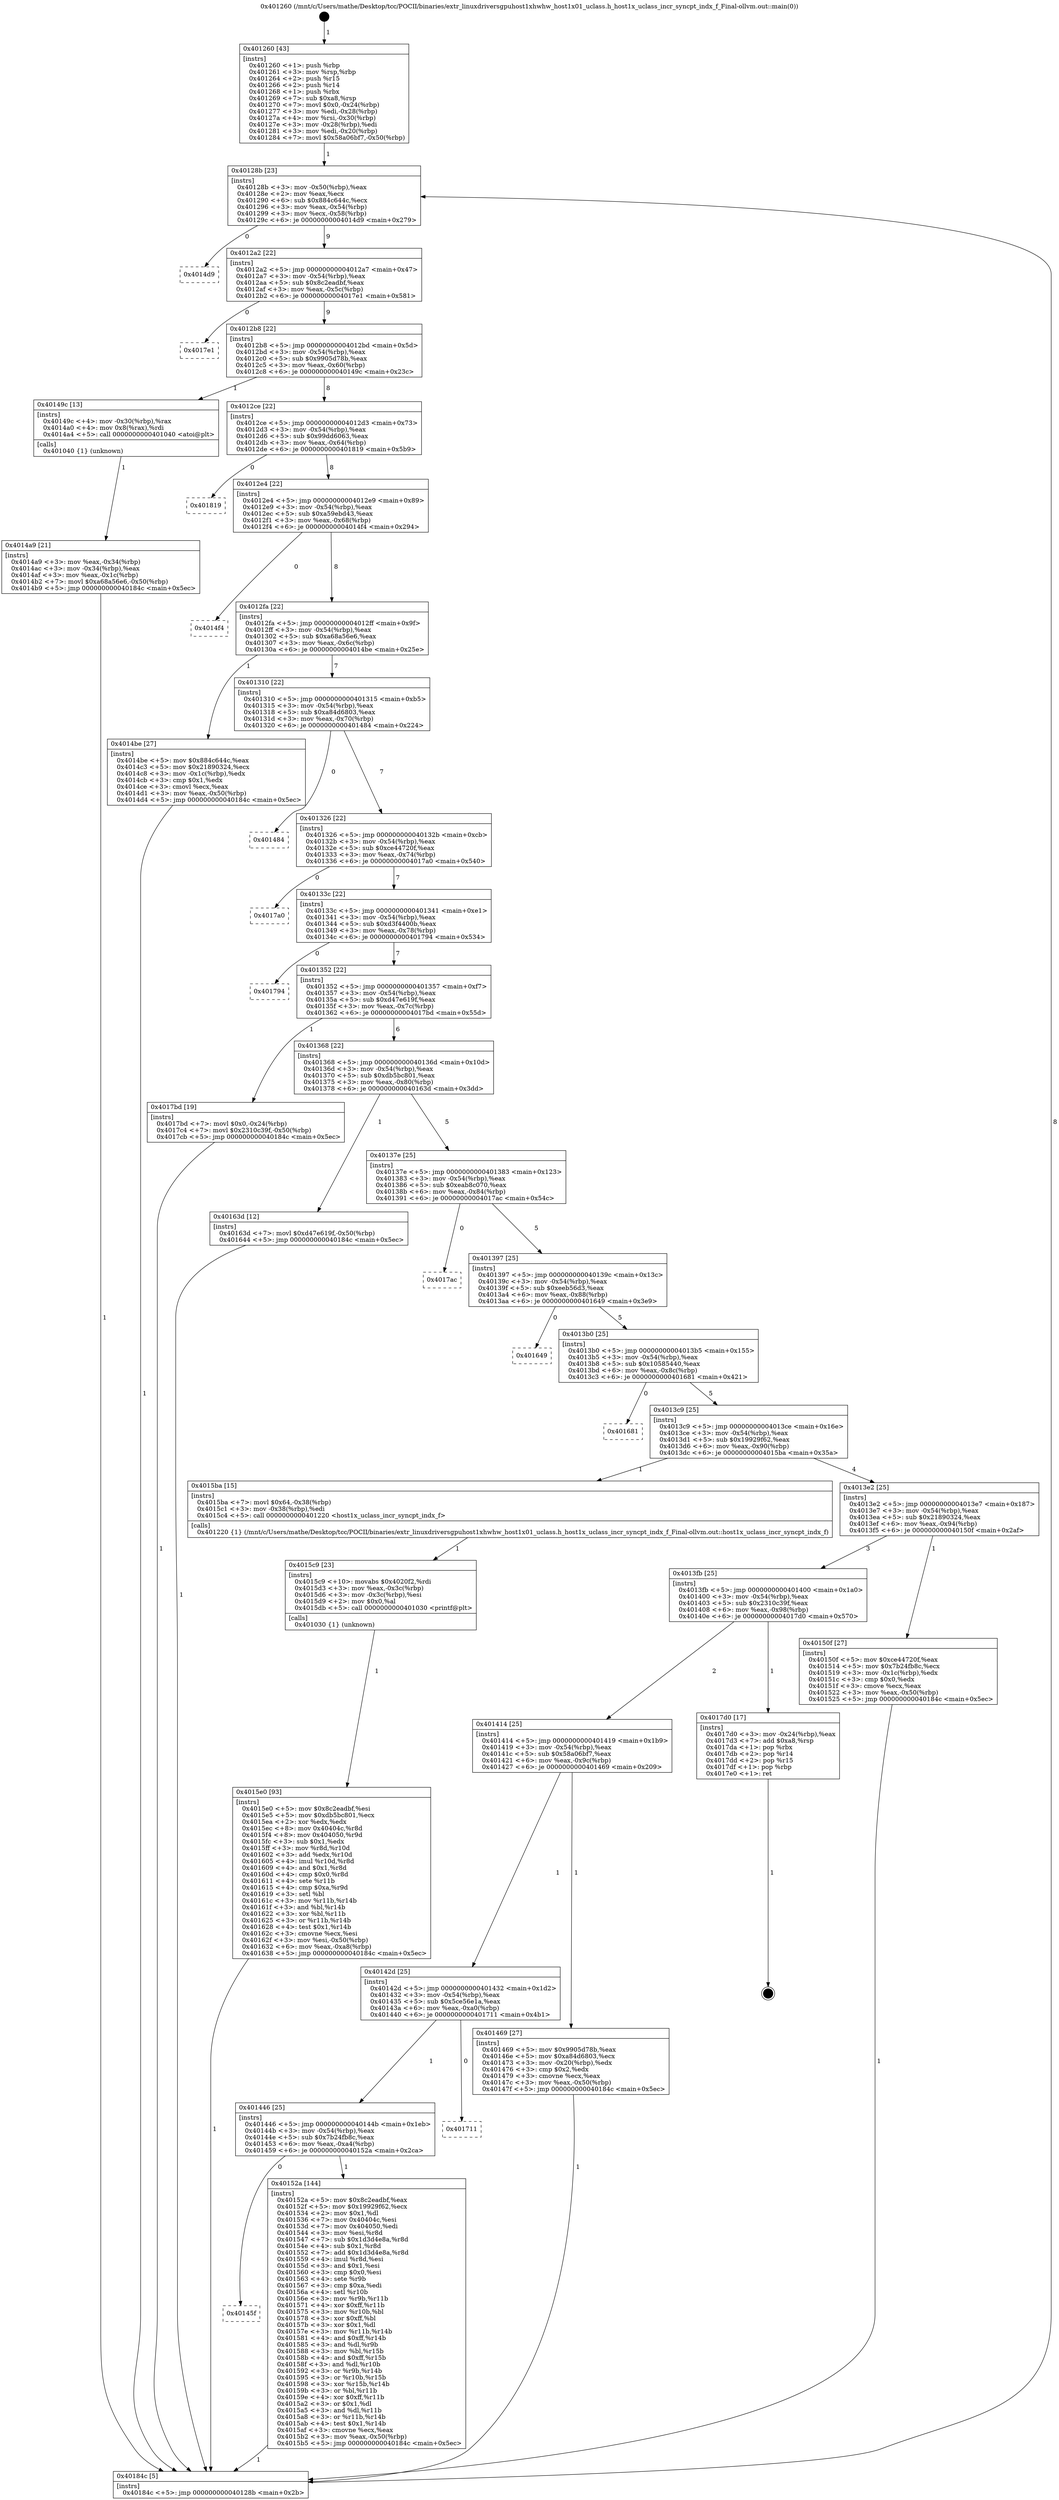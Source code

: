digraph "0x401260" {
  label = "0x401260 (/mnt/c/Users/mathe/Desktop/tcc/POCII/binaries/extr_linuxdriversgpuhost1xhwhw_host1x01_uclass.h_host1x_uclass_incr_syncpt_indx_f_Final-ollvm.out::main(0))"
  labelloc = "t"
  node[shape=record]

  Entry [label="",width=0.3,height=0.3,shape=circle,fillcolor=black,style=filled]
  "0x40128b" [label="{
     0x40128b [23]\l
     | [instrs]\l
     &nbsp;&nbsp;0x40128b \<+3\>: mov -0x50(%rbp),%eax\l
     &nbsp;&nbsp;0x40128e \<+2\>: mov %eax,%ecx\l
     &nbsp;&nbsp;0x401290 \<+6\>: sub $0x884c644c,%ecx\l
     &nbsp;&nbsp;0x401296 \<+3\>: mov %eax,-0x54(%rbp)\l
     &nbsp;&nbsp;0x401299 \<+3\>: mov %ecx,-0x58(%rbp)\l
     &nbsp;&nbsp;0x40129c \<+6\>: je 00000000004014d9 \<main+0x279\>\l
  }"]
  "0x4014d9" [label="{
     0x4014d9\l
  }", style=dashed]
  "0x4012a2" [label="{
     0x4012a2 [22]\l
     | [instrs]\l
     &nbsp;&nbsp;0x4012a2 \<+5\>: jmp 00000000004012a7 \<main+0x47\>\l
     &nbsp;&nbsp;0x4012a7 \<+3\>: mov -0x54(%rbp),%eax\l
     &nbsp;&nbsp;0x4012aa \<+5\>: sub $0x8c2eadbf,%eax\l
     &nbsp;&nbsp;0x4012af \<+3\>: mov %eax,-0x5c(%rbp)\l
     &nbsp;&nbsp;0x4012b2 \<+6\>: je 00000000004017e1 \<main+0x581\>\l
  }"]
  Exit [label="",width=0.3,height=0.3,shape=circle,fillcolor=black,style=filled,peripheries=2]
  "0x4017e1" [label="{
     0x4017e1\l
  }", style=dashed]
  "0x4012b8" [label="{
     0x4012b8 [22]\l
     | [instrs]\l
     &nbsp;&nbsp;0x4012b8 \<+5\>: jmp 00000000004012bd \<main+0x5d\>\l
     &nbsp;&nbsp;0x4012bd \<+3\>: mov -0x54(%rbp),%eax\l
     &nbsp;&nbsp;0x4012c0 \<+5\>: sub $0x9905d78b,%eax\l
     &nbsp;&nbsp;0x4012c5 \<+3\>: mov %eax,-0x60(%rbp)\l
     &nbsp;&nbsp;0x4012c8 \<+6\>: je 000000000040149c \<main+0x23c\>\l
  }"]
  "0x4015e0" [label="{
     0x4015e0 [93]\l
     | [instrs]\l
     &nbsp;&nbsp;0x4015e0 \<+5\>: mov $0x8c2eadbf,%esi\l
     &nbsp;&nbsp;0x4015e5 \<+5\>: mov $0xdb5bc801,%ecx\l
     &nbsp;&nbsp;0x4015ea \<+2\>: xor %edx,%edx\l
     &nbsp;&nbsp;0x4015ec \<+8\>: mov 0x40404c,%r8d\l
     &nbsp;&nbsp;0x4015f4 \<+8\>: mov 0x404050,%r9d\l
     &nbsp;&nbsp;0x4015fc \<+3\>: sub $0x1,%edx\l
     &nbsp;&nbsp;0x4015ff \<+3\>: mov %r8d,%r10d\l
     &nbsp;&nbsp;0x401602 \<+3\>: add %edx,%r10d\l
     &nbsp;&nbsp;0x401605 \<+4\>: imul %r10d,%r8d\l
     &nbsp;&nbsp;0x401609 \<+4\>: and $0x1,%r8d\l
     &nbsp;&nbsp;0x40160d \<+4\>: cmp $0x0,%r8d\l
     &nbsp;&nbsp;0x401611 \<+4\>: sete %r11b\l
     &nbsp;&nbsp;0x401615 \<+4\>: cmp $0xa,%r9d\l
     &nbsp;&nbsp;0x401619 \<+3\>: setl %bl\l
     &nbsp;&nbsp;0x40161c \<+3\>: mov %r11b,%r14b\l
     &nbsp;&nbsp;0x40161f \<+3\>: and %bl,%r14b\l
     &nbsp;&nbsp;0x401622 \<+3\>: xor %bl,%r11b\l
     &nbsp;&nbsp;0x401625 \<+3\>: or %r11b,%r14b\l
     &nbsp;&nbsp;0x401628 \<+4\>: test $0x1,%r14b\l
     &nbsp;&nbsp;0x40162c \<+3\>: cmovne %ecx,%esi\l
     &nbsp;&nbsp;0x40162f \<+3\>: mov %esi,-0x50(%rbp)\l
     &nbsp;&nbsp;0x401632 \<+6\>: mov %eax,-0xa8(%rbp)\l
     &nbsp;&nbsp;0x401638 \<+5\>: jmp 000000000040184c \<main+0x5ec\>\l
  }"]
  "0x40149c" [label="{
     0x40149c [13]\l
     | [instrs]\l
     &nbsp;&nbsp;0x40149c \<+4\>: mov -0x30(%rbp),%rax\l
     &nbsp;&nbsp;0x4014a0 \<+4\>: mov 0x8(%rax),%rdi\l
     &nbsp;&nbsp;0x4014a4 \<+5\>: call 0000000000401040 \<atoi@plt\>\l
     | [calls]\l
     &nbsp;&nbsp;0x401040 \{1\} (unknown)\l
  }"]
  "0x4012ce" [label="{
     0x4012ce [22]\l
     | [instrs]\l
     &nbsp;&nbsp;0x4012ce \<+5\>: jmp 00000000004012d3 \<main+0x73\>\l
     &nbsp;&nbsp;0x4012d3 \<+3\>: mov -0x54(%rbp),%eax\l
     &nbsp;&nbsp;0x4012d6 \<+5\>: sub $0x99dd6063,%eax\l
     &nbsp;&nbsp;0x4012db \<+3\>: mov %eax,-0x64(%rbp)\l
     &nbsp;&nbsp;0x4012de \<+6\>: je 0000000000401819 \<main+0x5b9\>\l
  }"]
  "0x4015c9" [label="{
     0x4015c9 [23]\l
     | [instrs]\l
     &nbsp;&nbsp;0x4015c9 \<+10\>: movabs $0x4020f2,%rdi\l
     &nbsp;&nbsp;0x4015d3 \<+3\>: mov %eax,-0x3c(%rbp)\l
     &nbsp;&nbsp;0x4015d6 \<+3\>: mov -0x3c(%rbp),%esi\l
     &nbsp;&nbsp;0x4015d9 \<+2\>: mov $0x0,%al\l
     &nbsp;&nbsp;0x4015db \<+5\>: call 0000000000401030 \<printf@plt\>\l
     | [calls]\l
     &nbsp;&nbsp;0x401030 \{1\} (unknown)\l
  }"]
  "0x401819" [label="{
     0x401819\l
  }", style=dashed]
  "0x4012e4" [label="{
     0x4012e4 [22]\l
     | [instrs]\l
     &nbsp;&nbsp;0x4012e4 \<+5\>: jmp 00000000004012e9 \<main+0x89\>\l
     &nbsp;&nbsp;0x4012e9 \<+3\>: mov -0x54(%rbp),%eax\l
     &nbsp;&nbsp;0x4012ec \<+5\>: sub $0xa59ebd43,%eax\l
     &nbsp;&nbsp;0x4012f1 \<+3\>: mov %eax,-0x68(%rbp)\l
     &nbsp;&nbsp;0x4012f4 \<+6\>: je 00000000004014f4 \<main+0x294\>\l
  }"]
  "0x40145f" [label="{
     0x40145f\l
  }", style=dashed]
  "0x4014f4" [label="{
     0x4014f4\l
  }", style=dashed]
  "0x4012fa" [label="{
     0x4012fa [22]\l
     | [instrs]\l
     &nbsp;&nbsp;0x4012fa \<+5\>: jmp 00000000004012ff \<main+0x9f\>\l
     &nbsp;&nbsp;0x4012ff \<+3\>: mov -0x54(%rbp),%eax\l
     &nbsp;&nbsp;0x401302 \<+5\>: sub $0xa68a56e6,%eax\l
     &nbsp;&nbsp;0x401307 \<+3\>: mov %eax,-0x6c(%rbp)\l
     &nbsp;&nbsp;0x40130a \<+6\>: je 00000000004014be \<main+0x25e\>\l
  }"]
  "0x40152a" [label="{
     0x40152a [144]\l
     | [instrs]\l
     &nbsp;&nbsp;0x40152a \<+5\>: mov $0x8c2eadbf,%eax\l
     &nbsp;&nbsp;0x40152f \<+5\>: mov $0x19929f62,%ecx\l
     &nbsp;&nbsp;0x401534 \<+2\>: mov $0x1,%dl\l
     &nbsp;&nbsp;0x401536 \<+7\>: mov 0x40404c,%esi\l
     &nbsp;&nbsp;0x40153d \<+7\>: mov 0x404050,%edi\l
     &nbsp;&nbsp;0x401544 \<+3\>: mov %esi,%r8d\l
     &nbsp;&nbsp;0x401547 \<+7\>: sub $0x1d3d4e8a,%r8d\l
     &nbsp;&nbsp;0x40154e \<+4\>: sub $0x1,%r8d\l
     &nbsp;&nbsp;0x401552 \<+7\>: add $0x1d3d4e8a,%r8d\l
     &nbsp;&nbsp;0x401559 \<+4\>: imul %r8d,%esi\l
     &nbsp;&nbsp;0x40155d \<+3\>: and $0x1,%esi\l
     &nbsp;&nbsp;0x401560 \<+3\>: cmp $0x0,%esi\l
     &nbsp;&nbsp;0x401563 \<+4\>: sete %r9b\l
     &nbsp;&nbsp;0x401567 \<+3\>: cmp $0xa,%edi\l
     &nbsp;&nbsp;0x40156a \<+4\>: setl %r10b\l
     &nbsp;&nbsp;0x40156e \<+3\>: mov %r9b,%r11b\l
     &nbsp;&nbsp;0x401571 \<+4\>: xor $0xff,%r11b\l
     &nbsp;&nbsp;0x401575 \<+3\>: mov %r10b,%bl\l
     &nbsp;&nbsp;0x401578 \<+3\>: xor $0xff,%bl\l
     &nbsp;&nbsp;0x40157b \<+3\>: xor $0x1,%dl\l
     &nbsp;&nbsp;0x40157e \<+3\>: mov %r11b,%r14b\l
     &nbsp;&nbsp;0x401581 \<+4\>: and $0xff,%r14b\l
     &nbsp;&nbsp;0x401585 \<+3\>: and %dl,%r9b\l
     &nbsp;&nbsp;0x401588 \<+3\>: mov %bl,%r15b\l
     &nbsp;&nbsp;0x40158b \<+4\>: and $0xff,%r15b\l
     &nbsp;&nbsp;0x40158f \<+3\>: and %dl,%r10b\l
     &nbsp;&nbsp;0x401592 \<+3\>: or %r9b,%r14b\l
     &nbsp;&nbsp;0x401595 \<+3\>: or %r10b,%r15b\l
     &nbsp;&nbsp;0x401598 \<+3\>: xor %r15b,%r14b\l
     &nbsp;&nbsp;0x40159b \<+3\>: or %bl,%r11b\l
     &nbsp;&nbsp;0x40159e \<+4\>: xor $0xff,%r11b\l
     &nbsp;&nbsp;0x4015a2 \<+3\>: or $0x1,%dl\l
     &nbsp;&nbsp;0x4015a5 \<+3\>: and %dl,%r11b\l
     &nbsp;&nbsp;0x4015a8 \<+3\>: or %r11b,%r14b\l
     &nbsp;&nbsp;0x4015ab \<+4\>: test $0x1,%r14b\l
     &nbsp;&nbsp;0x4015af \<+3\>: cmovne %ecx,%eax\l
     &nbsp;&nbsp;0x4015b2 \<+3\>: mov %eax,-0x50(%rbp)\l
     &nbsp;&nbsp;0x4015b5 \<+5\>: jmp 000000000040184c \<main+0x5ec\>\l
  }"]
  "0x4014be" [label="{
     0x4014be [27]\l
     | [instrs]\l
     &nbsp;&nbsp;0x4014be \<+5\>: mov $0x884c644c,%eax\l
     &nbsp;&nbsp;0x4014c3 \<+5\>: mov $0x21890324,%ecx\l
     &nbsp;&nbsp;0x4014c8 \<+3\>: mov -0x1c(%rbp),%edx\l
     &nbsp;&nbsp;0x4014cb \<+3\>: cmp $0x1,%edx\l
     &nbsp;&nbsp;0x4014ce \<+3\>: cmovl %ecx,%eax\l
     &nbsp;&nbsp;0x4014d1 \<+3\>: mov %eax,-0x50(%rbp)\l
     &nbsp;&nbsp;0x4014d4 \<+5\>: jmp 000000000040184c \<main+0x5ec\>\l
  }"]
  "0x401310" [label="{
     0x401310 [22]\l
     | [instrs]\l
     &nbsp;&nbsp;0x401310 \<+5\>: jmp 0000000000401315 \<main+0xb5\>\l
     &nbsp;&nbsp;0x401315 \<+3\>: mov -0x54(%rbp),%eax\l
     &nbsp;&nbsp;0x401318 \<+5\>: sub $0xa84d6803,%eax\l
     &nbsp;&nbsp;0x40131d \<+3\>: mov %eax,-0x70(%rbp)\l
     &nbsp;&nbsp;0x401320 \<+6\>: je 0000000000401484 \<main+0x224\>\l
  }"]
  "0x401446" [label="{
     0x401446 [25]\l
     | [instrs]\l
     &nbsp;&nbsp;0x401446 \<+5\>: jmp 000000000040144b \<main+0x1eb\>\l
     &nbsp;&nbsp;0x40144b \<+3\>: mov -0x54(%rbp),%eax\l
     &nbsp;&nbsp;0x40144e \<+5\>: sub $0x7b24fb8c,%eax\l
     &nbsp;&nbsp;0x401453 \<+6\>: mov %eax,-0xa4(%rbp)\l
     &nbsp;&nbsp;0x401459 \<+6\>: je 000000000040152a \<main+0x2ca\>\l
  }"]
  "0x401484" [label="{
     0x401484\l
  }", style=dashed]
  "0x401326" [label="{
     0x401326 [22]\l
     | [instrs]\l
     &nbsp;&nbsp;0x401326 \<+5\>: jmp 000000000040132b \<main+0xcb\>\l
     &nbsp;&nbsp;0x40132b \<+3\>: mov -0x54(%rbp),%eax\l
     &nbsp;&nbsp;0x40132e \<+5\>: sub $0xce44720f,%eax\l
     &nbsp;&nbsp;0x401333 \<+3\>: mov %eax,-0x74(%rbp)\l
     &nbsp;&nbsp;0x401336 \<+6\>: je 00000000004017a0 \<main+0x540\>\l
  }"]
  "0x401711" [label="{
     0x401711\l
  }", style=dashed]
  "0x4017a0" [label="{
     0x4017a0\l
  }", style=dashed]
  "0x40133c" [label="{
     0x40133c [22]\l
     | [instrs]\l
     &nbsp;&nbsp;0x40133c \<+5\>: jmp 0000000000401341 \<main+0xe1\>\l
     &nbsp;&nbsp;0x401341 \<+3\>: mov -0x54(%rbp),%eax\l
     &nbsp;&nbsp;0x401344 \<+5\>: sub $0xd3f4400b,%eax\l
     &nbsp;&nbsp;0x401349 \<+3\>: mov %eax,-0x78(%rbp)\l
     &nbsp;&nbsp;0x40134c \<+6\>: je 0000000000401794 \<main+0x534\>\l
  }"]
  "0x4014a9" [label="{
     0x4014a9 [21]\l
     | [instrs]\l
     &nbsp;&nbsp;0x4014a9 \<+3\>: mov %eax,-0x34(%rbp)\l
     &nbsp;&nbsp;0x4014ac \<+3\>: mov -0x34(%rbp),%eax\l
     &nbsp;&nbsp;0x4014af \<+3\>: mov %eax,-0x1c(%rbp)\l
     &nbsp;&nbsp;0x4014b2 \<+7\>: movl $0xa68a56e6,-0x50(%rbp)\l
     &nbsp;&nbsp;0x4014b9 \<+5\>: jmp 000000000040184c \<main+0x5ec\>\l
  }"]
  "0x401794" [label="{
     0x401794\l
  }", style=dashed]
  "0x401352" [label="{
     0x401352 [22]\l
     | [instrs]\l
     &nbsp;&nbsp;0x401352 \<+5\>: jmp 0000000000401357 \<main+0xf7\>\l
     &nbsp;&nbsp;0x401357 \<+3\>: mov -0x54(%rbp),%eax\l
     &nbsp;&nbsp;0x40135a \<+5\>: sub $0xd47e619f,%eax\l
     &nbsp;&nbsp;0x40135f \<+3\>: mov %eax,-0x7c(%rbp)\l
     &nbsp;&nbsp;0x401362 \<+6\>: je 00000000004017bd \<main+0x55d\>\l
  }"]
  "0x401260" [label="{
     0x401260 [43]\l
     | [instrs]\l
     &nbsp;&nbsp;0x401260 \<+1\>: push %rbp\l
     &nbsp;&nbsp;0x401261 \<+3\>: mov %rsp,%rbp\l
     &nbsp;&nbsp;0x401264 \<+2\>: push %r15\l
     &nbsp;&nbsp;0x401266 \<+2\>: push %r14\l
     &nbsp;&nbsp;0x401268 \<+1\>: push %rbx\l
     &nbsp;&nbsp;0x401269 \<+7\>: sub $0xa8,%rsp\l
     &nbsp;&nbsp;0x401270 \<+7\>: movl $0x0,-0x24(%rbp)\l
     &nbsp;&nbsp;0x401277 \<+3\>: mov %edi,-0x28(%rbp)\l
     &nbsp;&nbsp;0x40127a \<+4\>: mov %rsi,-0x30(%rbp)\l
     &nbsp;&nbsp;0x40127e \<+3\>: mov -0x28(%rbp),%edi\l
     &nbsp;&nbsp;0x401281 \<+3\>: mov %edi,-0x20(%rbp)\l
     &nbsp;&nbsp;0x401284 \<+7\>: movl $0x58a06bf7,-0x50(%rbp)\l
  }"]
  "0x4017bd" [label="{
     0x4017bd [19]\l
     | [instrs]\l
     &nbsp;&nbsp;0x4017bd \<+7\>: movl $0x0,-0x24(%rbp)\l
     &nbsp;&nbsp;0x4017c4 \<+7\>: movl $0x2310c39f,-0x50(%rbp)\l
     &nbsp;&nbsp;0x4017cb \<+5\>: jmp 000000000040184c \<main+0x5ec\>\l
  }"]
  "0x401368" [label="{
     0x401368 [22]\l
     | [instrs]\l
     &nbsp;&nbsp;0x401368 \<+5\>: jmp 000000000040136d \<main+0x10d\>\l
     &nbsp;&nbsp;0x40136d \<+3\>: mov -0x54(%rbp),%eax\l
     &nbsp;&nbsp;0x401370 \<+5\>: sub $0xdb5bc801,%eax\l
     &nbsp;&nbsp;0x401375 \<+3\>: mov %eax,-0x80(%rbp)\l
     &nbsp;&nbsp;0x401378 \<+6\>: je 000000000040163d \<main+0x3dd\>\l
  }"]
  "0x40184c" [label="{
     0x40184c [5]\l
     | [instrs]\l
     &nbsp;&nbsp;0x40184c \<+5\>: jmp 000000000040128b \<main+0x2b\>\l
  }"]
  "0x40163d" [label="{
     0x40163d [12]\l
     | [instrs]\l
     &nbsp;&nbsp;0x40163d \<+7\>: movl $0xd47e619f,-0x50(%rbp)\l
     &nbsp;&nbsp;0x401644 \<+5\>: jmp 000000000040184c \<main+0x5ec\>\l
  }"]
  "0x40137e" [label="{
     0x40137e [25]\l
     | [instrs]\l
     &nbsp;&nbsp;0x40137e \<+5\>: jmp 0000000000401383 \<main+0x123\>\l
     &nbsp;&nbsp;0x401383 \<+3\>: mov -0x54(%rbp),%eax\l
     &nbsp;&nbsp;0x401386 \<+5\>: sub $0xeab8c070,%eax\l
     &nbsp;&nbsp;0x40138b \<+6\>: mov %eax,-0x84(%rbp)\l
     &nbsp;&nbsp;0x401391 \<+6\>: je 00000000004017ac \<main+0x54c\>\l
  }"]
  "0x40142d" [label="{
     0x40142d [25]\l
     | [instrs]\l
     &nbsp;&nbsp;0x40142d \<+5\>: jmp 0000000000401432 \<main+0x1d2\>\l
     &nbsp;&nbsp;0x401432 \<+3\>: mov -0x54(%rbp),%eax\l
     &nbsp;&nbsp;0x401435 \<+5\>: sub $0x5ce56e1a,%eax\l
     &nbsp;&nbsp;0x40143a \<+6\>: mov %eax,-0xa0(%rbp)\l
     &nbsp;&nbsp;0x401440 \<+6\>: je 0000000000401711 \<main+0x4b1\>\l
  }"]
  "0x4017ac" [label="{
     0x4017ac\l
  }", style=dashed]
  "0x401397" [label="{
     0x401397 [25]\l
     | [instrs]\l
     &nbsp;&nbsp;0x401397 \<+5\>: jmp 000000000040139c \<main+0x13c\>\l
     &nbsp;&nbsp;0x40139c \<+3\>: mov -0x54(%rbp),%eax\l
     &nbsp;&nbsp;0x40139f \<+5\>: sub $0xeeb56d3,%eax\l
     &nbsp;&nbsp;0x4013a4 \<+6\>: mov %eax,-0x88(%rbp)\l
     &nbsp;&nbsp;0x4013aa \<+6\>: je 0000000000401649 \<main+0x3e9\>\l
  }"]
  "0x401469" [label="{
     0x401469 [27]\l
     | [instrs]\l
     &nbsp;&nbsp;0x401469 \<+5\>: mov $0x9905d78b,%eax\l
     &nbsp;&nbsp;0x40146e \<+5\>: mov $0xa84d6803,%ecx\l
     &nbsp;&nbsp;0x401473 \<+3\>: mov -0x20(%rbp),%edx\l
     &nbsp;&nbsp;0x401476 \<+3\>: cmp $0x2,%edx\l
     &nbsp;&nbsp;0x401479 \<+3\>: cmovne %ecx,%eax\l
     &nbsp;&nbsp;0x40147c \<+3\>: mov %eax,-0x50(%rbp)\l
     &nbsp;&nbsp;0x40147f \<+5\>: jmp 000000000040184c \<main+0x5ec\>\l
  }"]
  "0x401649" [label="{
     0x401649\l
  }", style=dashed]
  "0x4013b0" [label="{
     0x4013b0 [25]\l
     | [instrs]\l
     &nbsp;&nbsp;0x4013b0 \<+5\>: jmp 00000000004013b5 \<main+0x155\>\l
     &nbsp;&nbsp;0x4013b5 \<+3\>: mov -0x54(%rbp),%eax\l
     &nbsp;&nbsp;0x4013b8 \<+5\>: sub $0x10585440,%eax\l
     &nbsp;&nbsp;0x4013bd \<+6\>: mov %eax,-0x8c(%rbp)\l
     &nbsp;&nbsp;0x4013c3 \<+6\>: je 0000000000401681 \<main+0x421\>\l
  }"]
  "0x401414" [label="{
     0x401414 [25]\l
     | [instrs]\l
     &nbsp;&nbsp;0x401414 \<+5\>: jmp 0000000000401419 \<main+0x1b9\>\l
     &nbsp;&nbsp;0x401419 \<+3\>: mov -0x54(%rbp),%eax\l
     &nbsp;&nbsp;0x40141c \<+5\>: sub $0x58a06bf7,%eax\l
     &nbsp;&nbsp;0x401421 \<+6\>: mov %eax,-0x9c(%rbp)\l
     &nbsp;&nbsp;0x401427 \<+6\>: je 0000000000401469 \<main+0x209\>\l
  }"]
  "0x401681" [label="{
     0x401681\l
  }", style=dashed]
  "0x4013c9" [label="{
     0x4013c9 [25]\l
     | [instrs]\l
     &nbsp;&nbsp;0x4013c9 \<+5\>: jmp 00000000004013ce \<main+0x16e\>\l
     &nbsp;&nbsp;0x4013ce \<+3\>: mov -0x54(%rbp),%eax\l
     &nbsp;&nbsp;0x4013d1 \<+5\>: sub $0x19929f62,%eax\l
     &nbsp;&nbsp;0x4013d6 \<+6\>: mov %eax,-0x90(%rbp)\l
     &nbsp;&nbsp;0x4013dc \<+6\>: je 00000000004015ba \<main+0x35a\>\l
  }"]
  "0x4017d0" [label="{
     0x4017d0 [17]\l
     | [instrs]\l
     &nbsp;&nbsp;0x4017d0 \<+3\>: mov -0x24(%rbp),%eax\l
     &nbsp;&nbsp;0x4017d3 \<+7\>: add $0xa8,%rsp\l
     &nbsp;&nbsp;0x4017da \<+1\>: pop %rbx\l
     &nbsp;&nbsp;0x4017db \<+2\>: pop %r14\l
     &nbsp;&nbsp;0x4017dd \<+2\>: pop %r15\l
     &nbsp;&nbsp;0x4017df \<+1\>: pop %rbp\l
     &nbsp;&nbsp;0x4017e0 \<+1\>: ret\l
  }"]
  "0x4015ba" [label="{
     0x4015ba [15]\l
     | [instrs]\l
     &nbsp;&nbsp;0x4015ba \<+7\>: movl $0x64,-0x38(%rbp)\l
     &nbsp;&nbsp;0x4015c1 \<+3\>: mov -0x38(%rbp),%edi\l
     &nbsp;&nbsp;0x4015c4 \<+5\>: call 0000000000401220 \<host1x_uclass_incr_syncpt_indx_f\>\l
     | [calls]\l
     &nbsp;&nbsp;0x401220 \{1\} (/mnt/c/Users/mathe/Desktop/tcc/POCII/binaries/extr_linuxdriversgpuhost1xhwhw_host1x01_uclass.h_host1x_uclass_incr_syncpt_indx_f_Final-ollvm.out::host1x_uclass_incr_syncpt_indx_f)\l
  }"]
  "0x4013e2" [label="{
     0x4013e2 [25]\l
     | [instrs]\l
     &nbsp;&nbsp;0x4013e2 \<+5\>: jmp 00000000004013e7 \<main+0x187\>\l
     &nbsp;&nbsp;0x4013e7 \<+3\>: mov -0x54(%rbp),%eax\l
     &nbsp;&nbsp;0x4013ea \<+5\>: sub $0x21890324,%eax\l
     &nbsp;&nbsp;0x4013ef \<+6\>: mov %eax,-0x94(%rbp)\l
     &nbsp;&nbsp;0x4013f5 \<+6\>: je 000000000040150f \<main+0x2af\>\l
  }"]
  "0x4013fb" [label="{
     0x4013fb [25]\l
     | [instrs]\l
     &nbsp;&nbsp;0x4013fb \<+5\>: jmp 0000000000401400 \<main+0x1a0\>\l
     &nbsp;&nbsp;0x401400 \<+3\>: mov -0x54(%rbp),%eax\l
     &nbsp;&nbsp;0x401403 \<+5\>: sub $0x2310c39f,%eax\l
     &nbsp;&nbsp;0x401408 \<+6\>: mov %eax,-0x98(%rbp)\l
     &nbsp;&nbsp;0x40140e \<+6\>: je 00000000004017d0 \<main+0x570\>\l
  }"]
  "0x40150f" [label="{
     0x40150f [27]\l
     | [instrs]\l
     &nbsp;&nbsp;0x40150f \<+5\>: mov $0xce44720f,%eax\l
     &nbsp;&nbsp;0x401514 \<+5\>: mov $0x7b24fb8c,%ecx\l
     &nbsp;&nbsp;0x401519 \<+3\>: mov -0x1c(%rbp),%edx\l
     &nbsp;&nbsp;0x40151c \<+3\>: cmp $0x0,%edx\l
     &nbsp;&nbsp;0x40151f \<+3\>: cmove %ecx,%eax\l
     &nbsp;&nbsp;0x401522 \<+3\>: mov %eax,-0x50(%rbp)\l
     &nbsp;&nbsp;0x401525 \<+5\>: jmp 000000000040184c \<main+0x5ec\>\l
  }"]
  Entry -> "0x401260" [label=" 1"]
  "0x40128b" -> "0x4014d9" [label=" 0"]
  "0x40128b" -> "0x4012a2" [label=" 9"]
  "0x4017d0" -> Exit [label=" 1"]
  "0x4012a2" -> "0x4017e1" [label=" 0"]
  "0x4012a2" -> "0x4012b8" [label=" 9"]
  "0x4017bd" -> "0x40184c" [label=" 1"]
  "0x4012b8" -> "0x40149c" [label=" 1"]
  "0x4012b8" -> "0x4012ce" [label=" 8"]
  "0x40163d" -> "0x40184c" [label=" 1"]
  "0x4012ce" -> "0x401819" [label=" 0"]
  "0x4012ce" -> "0x4012e4" [label=" 8"]
  "0x4015e0" -> "0x40184c" [label=" 1"]
  "0x4012e4" -> "0x4014f4" [label=" 0"]
  "0x4012e4" -> "0x4012fa" [label=" 8"]
  "0x4015c9" -> "0x4015e0" [label=" 1"]
  "0x4012fa" -> "0x4014be" [label=" 1"]
  "0x4012fa" -> "0x401310" [label=" 7"]
  "0x4015ba" -> "0x4015c9" [label=" 1"]
  "0x401310" -> "0x401484" [label=" 0"]
  "0x401310" -> "0x401326" [label=" 7"]
  "0x401446" -> "0x40145f" [label=" 0"]
  "0x401326" -> "0x4017a0" [label=" 0"]
  "0x401326" -> "0x40133c" [label=" 7"]
  "0x401446" -> "0x40152a" [label=" 1"]
  "0x40133c" -> "0x401794" [label=" 0"]
  "0x40133c" -> "0x401352" [label=" 7"]
  "0x40142d" -> "0x401446" [label=" 1"]
  "0x401352" -> "0x4017bd" [label=" 1"]
  "0x401352" -> "0x401368" [label=" 6"]
  "0x40142d" -> "0x401711" [label=" 0"]
  "0x401368" -> "0x40163d" [label=" 1"]
  "0x401368" -> "0x40137e" [label=" 5"]
  "0x40152a" -> "0x40184c" [label=" 1"]
  "0x40137e" -> "0x4017ac" [label=" 0"]
  "0x40137e" -> "0x401397" [label=" 5"]
  "0x40150f" -> "0x40184c" [label=" 1"]
  "0x401397" -> "0x401649" [label=" 0"]
  "0x401397" -> "0x4013b0" [label=" 5"]
  "0x4014be" -> "0x40184c" [label=" 1"]
  "0x4013b0" -> "0x401681" [label=" 0"]
  "0x4013b0" -> "0x4013c9" [label=" 5"]
  "0x40149c" -> "0x4014a9" [label=" 1"]
  "0x4013c9" -> "0x4015ba" [label=" 1"]
  "0x4013c9" -> "0x4013e2" [label=" 4"]
  "0x40184c" -> "0x40128b" [label=" 8"]
  "0x4013e2" -> "0x40150f" [label=" 1"]
  "0x4013e2" -> "0x4013fb" [label=" 3"]
  "0x401260" -> "0x40128b" [label=" 1"]
  "0x4013fb" -> "0x4017d0" [label=" 1"]
  "0x4013fb" -> "0x401414" [label=" 2"]
  "0x4014a9" -> "0x40184c" [label=" 1"]
  "0x401414" -> "0x401469" [label=" 1"]
  "0x401414" -> "0x40142d" [label=" 1"]
  "0x401469" -> "0x40184c" [label=" 1"]
}
